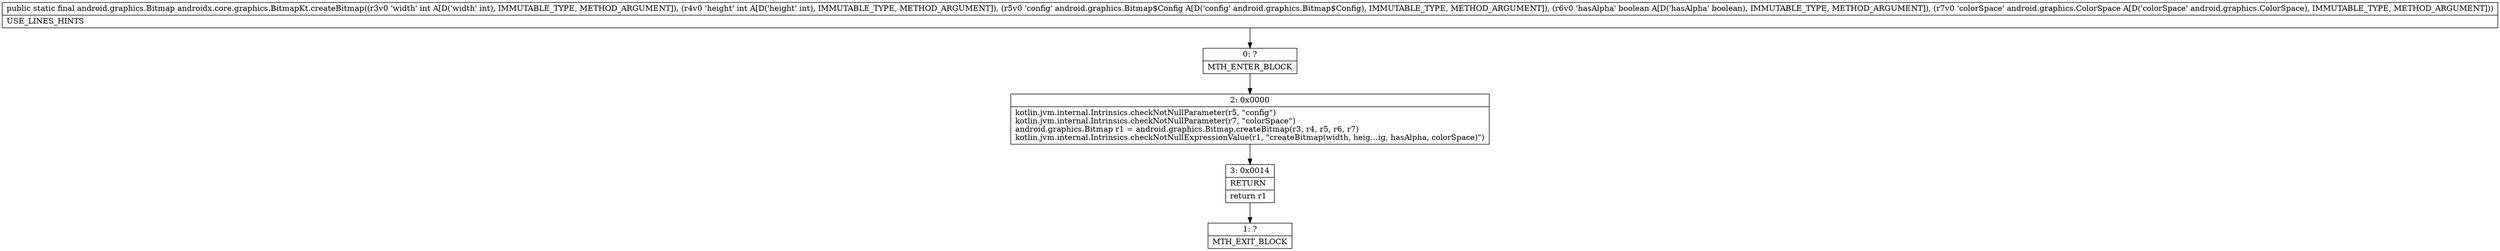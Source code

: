 digraph "CFG forandroidx.core.graphics.BitmapKt.createBitmap(IILandroid\/graphics\/Bitmap$Config;ZLandroid\/graphics\/ColorSpace;)Landroid\/graphics\/Bitmap;" {
Node_0 [shape=record,label="{0\:\ ?|MTH_ENTER_BLOCK\l}"];
Node_2 [shape=record,label="{2\:\ 0x0000|kotlin.jvm.internal.Intrinsics.checkNotNullParameter(r5, \"config\")\lkotlin.jvm.internal.Intrinsics.checkNotNullParameter(r7, \"colorSpace\")\landroid.graphics.Bitmap r1 = android.graphics.Bitmap.createBitmap(r3, r4, r5, r6, r7)\lkotlin.jvm.internal.Intrinsics.checkNotNullExpressionValue(r1, \"createBitmap(width, heig…ig, hasAlpha, colorSpace)\")\l}"];
Node_3 [shape=record,label="{3\:\ 0x0014|RETURN\l|return r1\l}"];
Node_1 [shape=record,label="{1\:\ ?|MTH_EXIT_BLOCK\l}"];
MethodNode[shape=record,label="{public static final android.graphics.Bitmap androidx.core.graphics.BitmapKt.createBitmap((r3v0 'width' int A[D('width' int), IMMUTABLE_TYPE, METHOD_ARGUMENT]), (r4v0 'height' int A[D('height' int), IMMUTABLE_TYPE, METHOD_ARGUMENT]), (r5v0 'config' android.graphics.Bitmap$Config A[D('config' android.graphics.Bitmap$Config), IMMUTABLE_TYPE, METHOD_ARGUMENT]), (r6v0 'hasAlpha' boolean A[D('hasAlpha' boolean), IMMUTABLE_TYPE, METHOD_ARGUMENT]), (r7v0 'colorSpace' android.graphics.ColorSpace A[D('colorSpace' android.graphics.ColorSpace), IMMUTABLE_TYPE, METHOD_ARGUMENT]))  | USE_LINES_HINTS\l}"];
MethodNode -> Node_0;Node_0 -> Node_2;
Node_2 -> Node_3;
Node_3 -> Node_1;
}

